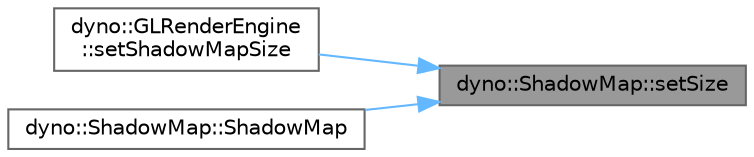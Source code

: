digraph "dyno::ShadowMap::setSize"
{
 // LATEX_PDF_SIZE
  bgcolor="transparent";
  edge [fontname=Helvetica,fontsize=10,labelfontname=Helvetica,labelfontsize=10];
  node [fontname=Helvetica,fontsize=10,shape=box,height=0.2,width=0.4];
  rankdir="RL";
  Node1 [id="Node000001",label="dyno::ShadowMap::setSize",height=0.2,width=0.4,color="gray40", fillcolor="grey60", style="filled", fontcolor="black",tooltip=" "];
  Node1 -> Node2 [id="edge1_Node000001_Node000002",dir="back",color="steelblue1",style="solid",tooltip=" "];
  Node2 [id="Node000002",label="dyno::GLRenderEngine\l::setShadowMapSize",height=0.2,width=0.4,color="grey40", fillcolor="white", style="filled",URL="$classdyno_1_1_g_l_render_engine.html#af3646a5267c84531b1f21558b9b151e1",tooltip=" "];
  Node1 -> Node3 [id="edge2_Node000001_Node000003",dir="back",color="steelblue1",style="solid",tooltip=" "];
  Node3 [id="Node000003",label="dyno::ShadowMap::ShadowMap",height=0.2,width=0.4,color="grey40", fillcolor="white", style="filled",URL="$classdyno_1_1_shadow_map.html#a704fc9e3f817b32f59417ac354816a58",tooltip=" "];
}
